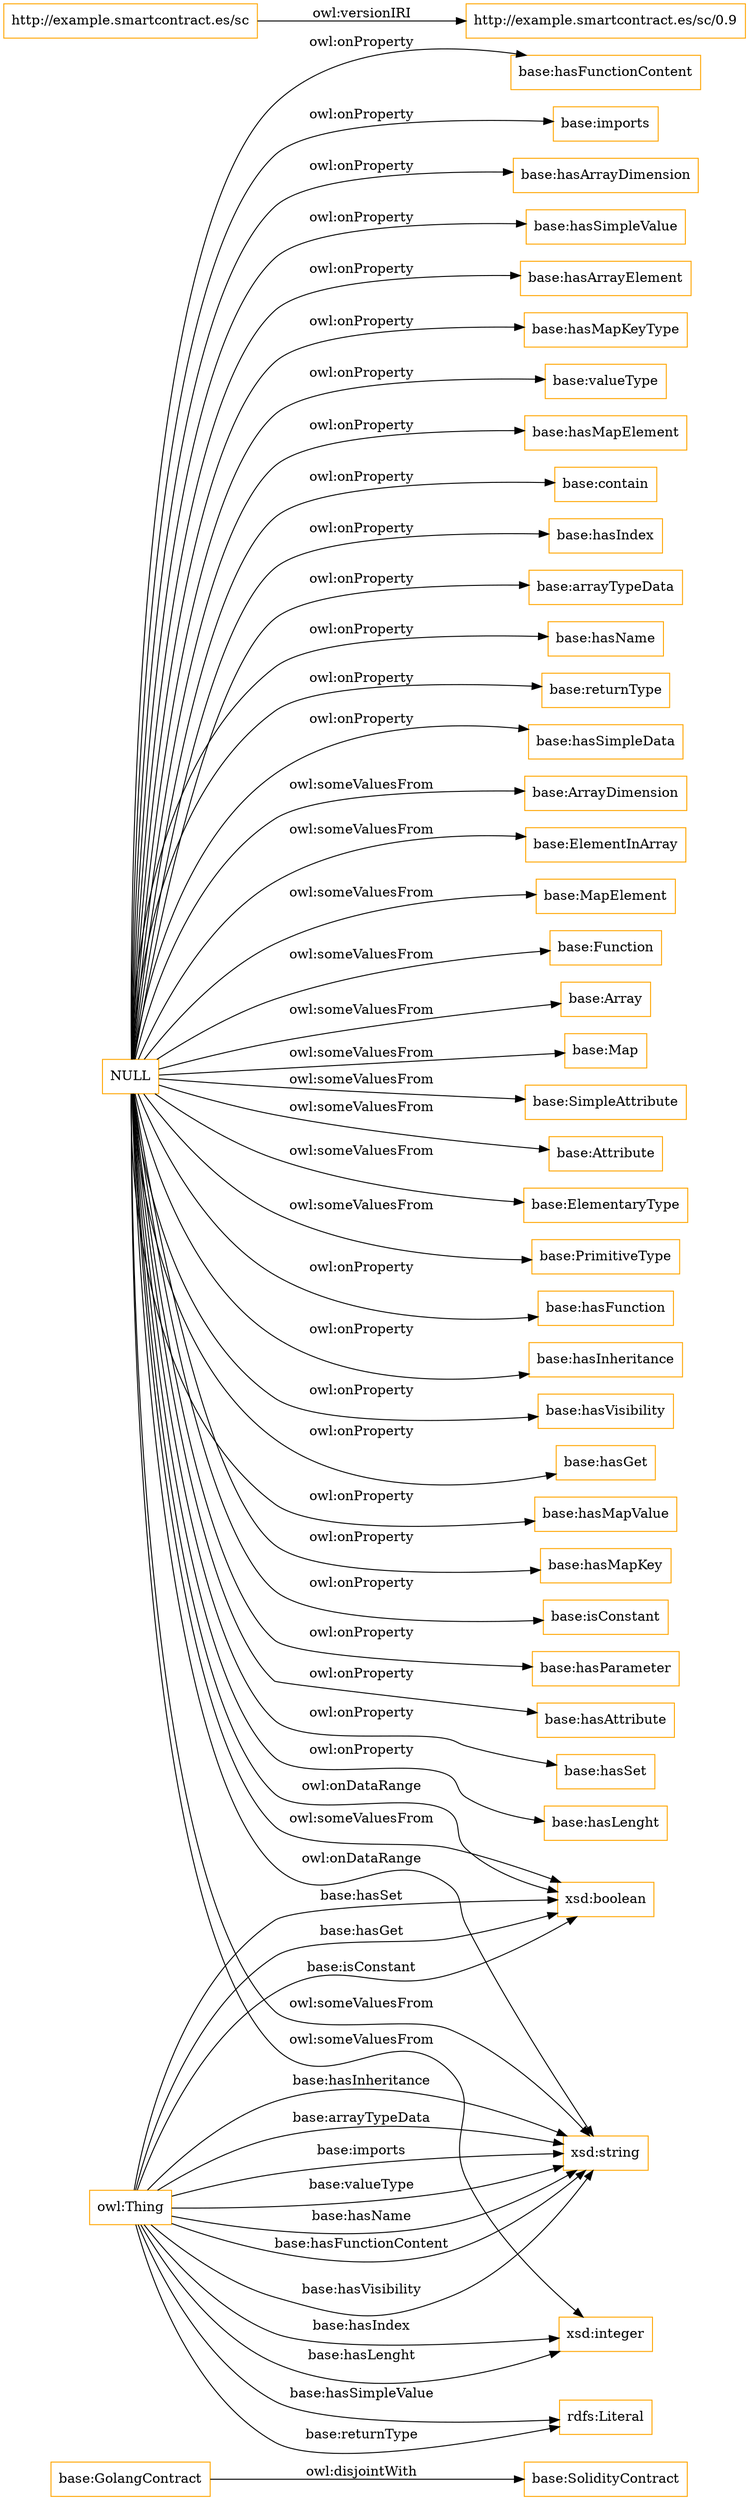 digraph ar2dtool_diagram { 
rankdir=LR;
size="1501"
node [shape = rectangle, color="orange"]; "base:GolangContract" "base:ArrayDimension" "base:ElementInArray" "base:SolidityContract" "base:MapElement" "base:Function" "base:Array" "base:Map" "base:SimpleAttribute" "base:Attribute" "base:ElementaryType" "base:PrimitiveType" ; /*classes style*/
	"base:GolangContract" -> "base:SolidityContract" [ label = "owl:disjointWith" ];
	"NULL" -> "base:hasFunction" [ label = "owl:onProperty" ];
	"NULL" -> "base:hasInheritance" [ label = "owl:onProperty" ];
	"NULL" -> "base:Map" [ label = "owl:someValuesFrom" ];
	"NULL" -> "base:hasVisibility" [ label = "owl:onProperty" ];
	"NULL" -> "base:Function" [ label = "owl:someValuesFrom" ];
	"NULL" -> "base:hasGet" [ label = "owl:onProperty" ];
	"NULL" -> "base:PrimitiveType" [ label = "owl:someValuesFrom" ];
	"NULL" -> "base:MapElement" [ label = "owl:someValuesFrom" ];
	"NULL" -> "base:hasMapValue" [ label = "owl:onProperty" ];
	"NULL" -> "base:hasMapKey" [ label = "owl:onProperty" ];
	"NULL" -> "base:isConstant" [ label = "owl:onProperty" ];
	"NULL" -> "base:hasParameter" [ label = "owl:onProperty" ];
	"NULL" -> "xsd:boolean" [ label = "owl:someValuesFrom" ];
	"NULL" -> "base:ElementInArray" [ label = "owl:someValuesFrom" ];
	"NULL" -> "base:hasAttribute" [ label = "owl:onProperty" ];
	"NULL" -> "base:hasSet" [ label = "owl:onProperty" ];
	"NULL" -> "base:hasLenght" [ label = "owl:onProperty" ];
	"NULL" -> "base:hasFunctionContent" [ label = "owl:onProperty" ];
	"NULL" -> "base:ElementaryType" [ label = "owl:someValuesFrom" ];
	"NULL" -> "base:imports" [ label = "owl:onProperty" ];
	"NULL" -> "base:hasArrayDimension" [ label = "owl:onProperty" ];
	"NULL" -> "base:hasSimpleValue" [ label = "owl:onProperty" ];
	"NULL" -> "base:hasArrayElement" [ label = "owl:onProperty" ];
	"NULL" -> "base:hasMapKeyType" [ label = "owl:onProperty" ];
	"NULL" -> "base:Array" [ label = "owl:someValuesFrom" ];
	"NULL" -> "base:SimpleAttribute" [ label = "owl:someValuesFrom" ];
	"NULL" -> "base:valueType" [ label = "owl:onProperty" ];
	"NULL" -> "xsd:string" [ label = "owl:onDataRange" ];
	"NULL" -> "base:hasMapElement" [ label = "owl:onProperty" ];
	"NULL" -> "base:contain" [ label = "owl:onProperty" ];
	"NULL" -> "base:hasIndex" [ label = "owl:onProperty" ];
	"NULL" -> "xsd:boolean" [ label = "owl:onDataRange" ];
	"NULL" -> "xsd:integer" [ label = "owl:someValuesFrom" ];
	"NULL" -> "base:arrayTypeData" [ label = "owl:onProperty" ];
	"NULL" -> "base:hasName" [ label = "owl:onProperty" ];
	"NULL" -> "base:returnType" [ label = "owl:onProperty" ];
	"NULL" -> "base:hasSimpleData" [ label = "owl:onProperty" ];
	"NULL" -> "base:ArrayDimension" [ label = "owl:someValuesFrom" ];
	"NULL" -> "base:Attribute" [ label = "owl:someValuesFrom" ];
	"NULL" -> "xsd:string" [ label = "owl:someValuesFrom" ];
	"http://example.smartcontract.es/sc" -> "http://example.smartcontract.es/sc/0.9" [ label = "owl:versionIRI" ];
	"owl:Thing" -> "xsd:boolean" [ label = "base:hasSet" ];
	"owl:Thing" -> "xsd:string" [ label = "base:hasVisibility" ];
	"owl:Thing" -> "xsd:string" [ label = "base:hasInheritance" ];
	"owl:Thing" -> "rdfs:Literal" [ label = "base:returnType" ];
	"owl:Thing" -> "xsd:integer" [ label = "base:hasIndex" ];
	"owl:Thing" -> "xsd:string" [ label = "base:arrayTypeData" ];
	"owl:Thing" -> "xsd:string" [ label = "base:imports" ];
	"owl:Thing" -> "rdfs:Literal" [ label = "base:hasSimpleValue" ];
	"owl:Thing" -> "xsd:string" [ label = "base:valueType" ];
	"owl:Thing" -> "xsd:boolean" [ label = "base:hasGet" ];
	"owl:Thing" -> "xsd:string" [ label = "base:hasName" ];
	"owl:Thing" -> "xsd:string" [ label = "base:hasFunctionContent" ];
	"owl:Thing" -> "xsd:boolean" [ label = "base:isConstant" ];
	"owl:Thing" -> "xsd:integer" [ label = "base:hasLenght" ];

}
